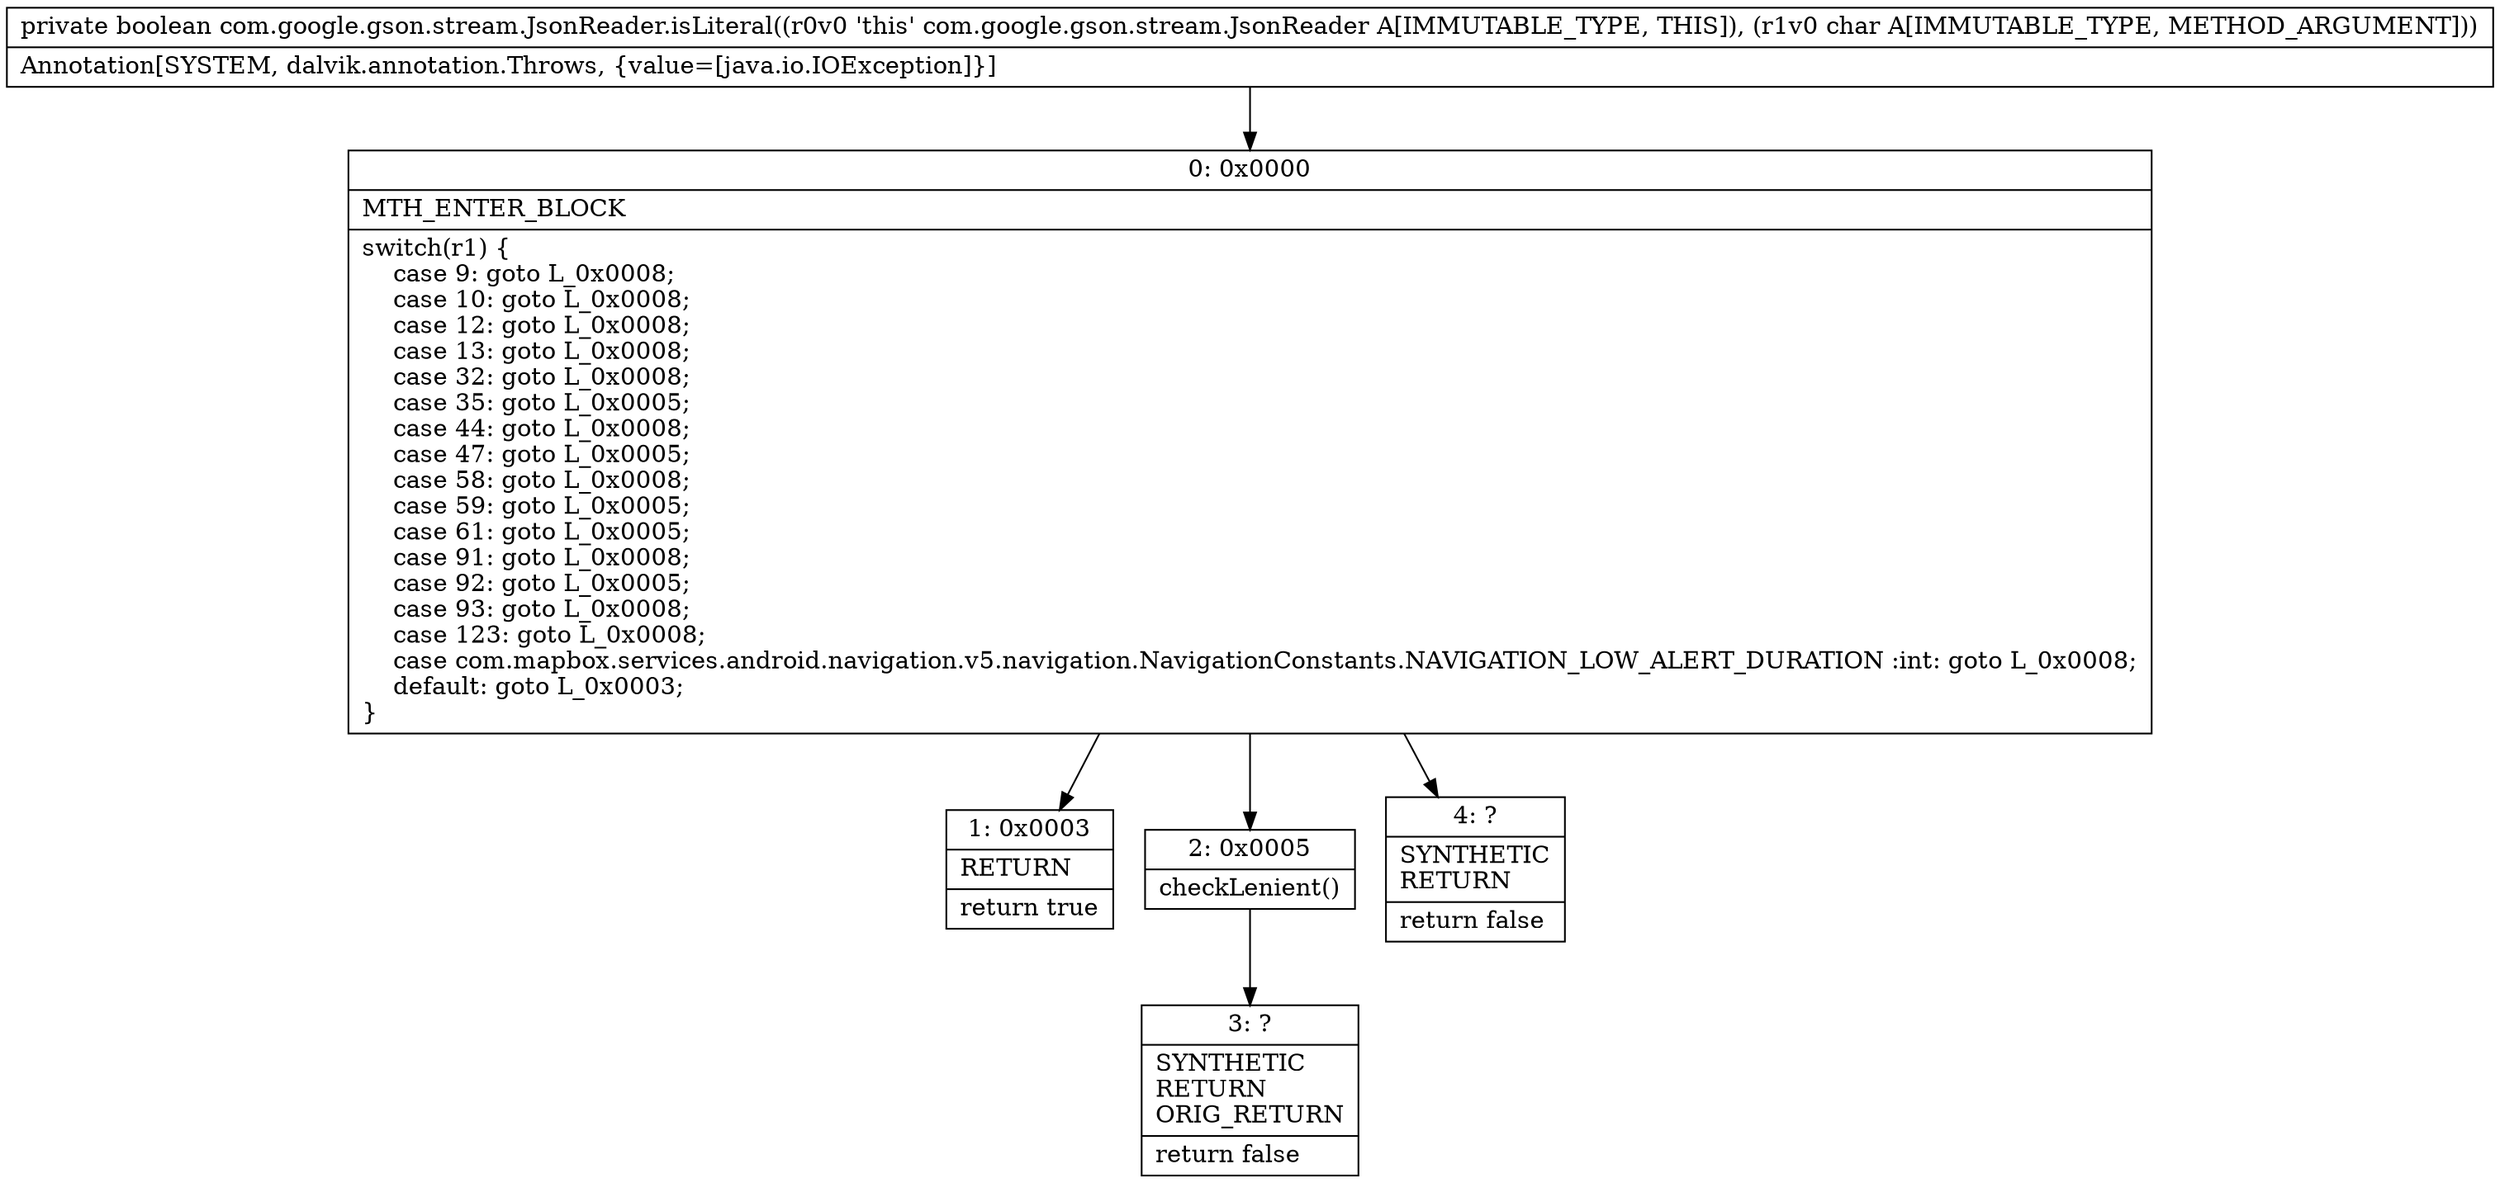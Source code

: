 digraph "CFG forcom.google.gson.stream.JsonReader.isLiteral(C)Z" {
Node_0 [shape=record,label="{0\:\ 0x0000|MTH_ENTER_BLOCK\l|switch(r1) \{\l    case 9: goto L_0x0008;\l    case 10: goto L_0x0008;\l    case 12: goto L_0x0008;\l    case 13: goto L_0x0008;\l    case 32: goto L_0x0008;\l    case 35: goto L_0x0005;\l    case 44: goto L_0x0008;\l    case 47: goto L_0x0005;\l    case 58: goto L_0x0008;\l    case 59: goto L_0x0005;\l    case 61: goto L_0x0005;\l    case 91: goto L_0x0008;\l    case 92: goto L_0x0005;\l    case 93: goto L_0x0008;\l    case 123: goto L_0x0008;\l    case com.mapbox.services.android.navigation.v5.navigation.NavigationConstants.NAVIGATION_LOW_ALERT_DURATION :int: goto L_0x0008;\l    default: goto L_0x0003;\l\}\l}"];
Node_1 [shape=record,label="{1\:\ 0x0003|RETURN\l|return true\l}"];
Node_2 [shape=record,label="{2\:\ 0x0005|checkLenient()\l}"];
Node_3 [shape=record,label="{3\:\ ?|SYNTHETIC\lRETURN\lORIG_RETURN\l|return false\l}"];
Node_4 [shape=record,label="{4\:\ ?|SYNTHETIC\lRETURN\l|return false\l}"];
MethodNode[shape=record,label="{private boolean com.google.gson.stream.JsonReader.isLiteral((r0v0 'this' com.google.gson.stream.JsonReader A[IMMUTABLE_TYPE, THIS]), (r1v0 char A[IMMUTABLE_TYPE, METHOD_ARGUMENT]))  | Annotation[SYSTEM, dalvik.annotation.Throws, \{value=[java.io.IOException]\}]\l}"];
MethodNode -> Node_0;
Node_0 -> Node_1;
Node_0 -> Node_2;
Node_0 -> Node_4;
Node_2 -> Node_3;
}

